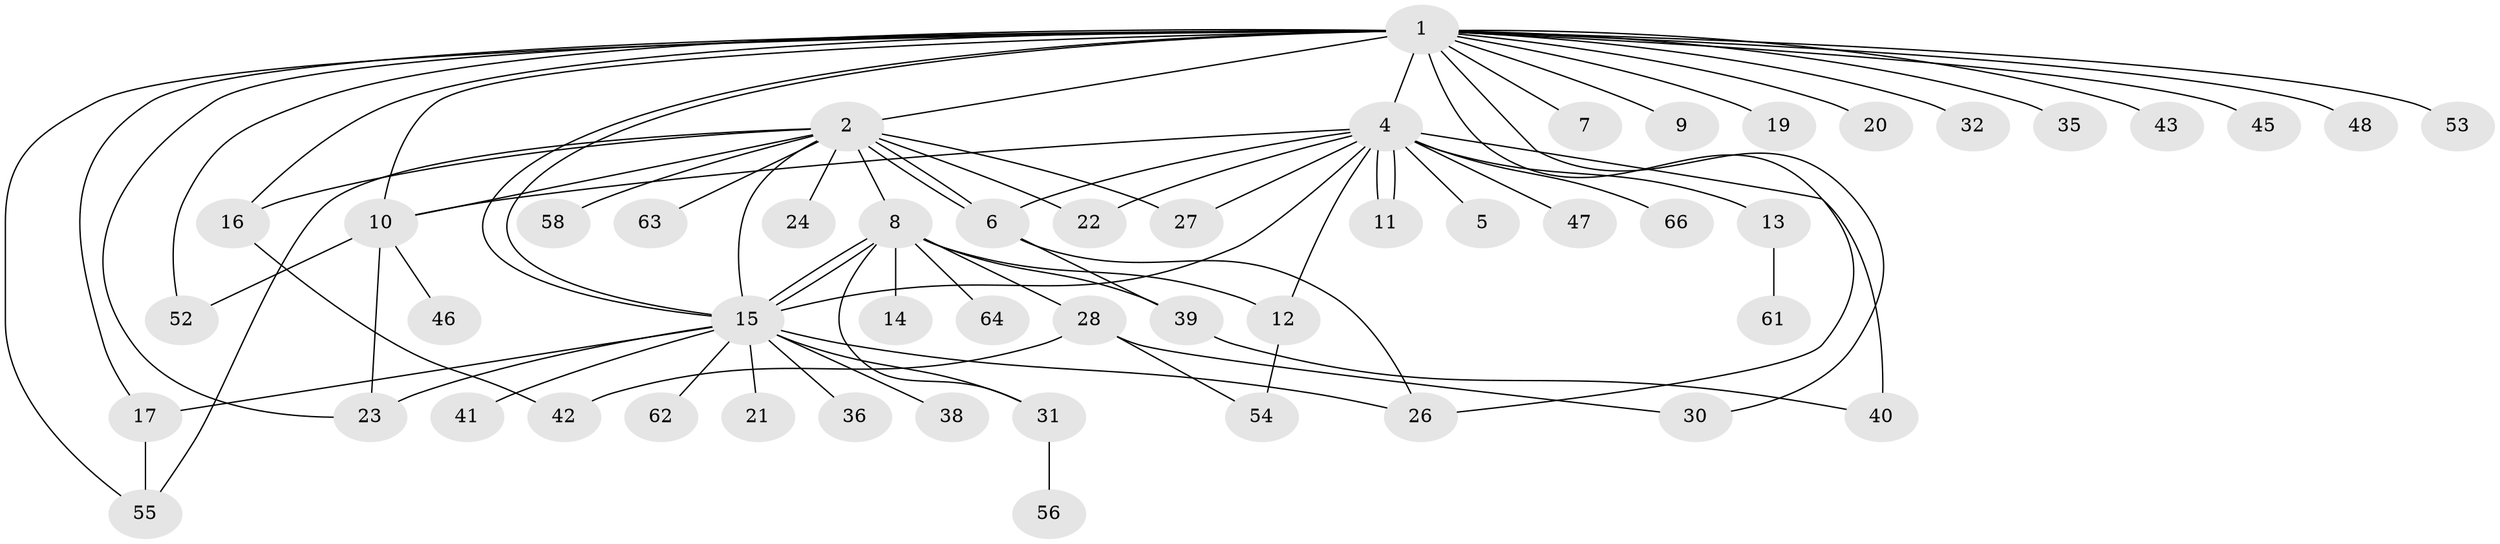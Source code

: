 // Generated by graph-tools (version 1.1) at 2025/51/02/27/25 19:51:56]
// undirected, 51 vertices, 78 edges
graph export_dot {
graph [start="1"]
  node [color=gray90,style=filled];
  1 [super="+34"];
  2 [super="+3"];
  4 [super="+60"];
  5;
  6 [super="+18"];
  7;
  8 [super="+44"];
  9 [super="+67"];
  10 [super="+33"];
  11;
  12 [super="+50"];
  13;
  14;
  15 [super="+25"];
  16 [super="+51"];
  17 [super="+37"];
  19;
  20;
  21;
  22 [super="+59"];
  23;
  24;
  26 [super="+29"];
  27;
  28 [super="+65"];
  30;
  31 [super="+49"];
  32;
  35;
  36;
  38;
  39;
  40;
  41;
  42 [super="+57"];
  43;
  45;
  46;
  47;
  48;
  52;
  53;
  54;
  55;
  56;
  58;
  61;
  62;
  63;
  64;
  66;
  1 -- 2 [weight=2];
  1 -- 4;
  1 -- 7;
  1 -- 9;
  1 -- 10 [weight=2];
  1 -- 15;
  1 -- 15;
  1 -- 16 [weight=2];
  1 -- 17;
  1 -- 19;
  1 -- 20;
  1 -- 23;
  1 -- 26 [weight=2];
  1 -- 30;
  1 -- 32;
  1 -- 35;
  1 -- 43;
  1 -- 45;
  1 -- 48;
  1 -- 52;
  1 -- 53;
  1 -- 55;
  2 -- 6;
  2 -- 6;
  2 -- 8;
  2 -- 16;
  2 -- 24;
  2 -- 58;
  2 -- 10;
  2 -- 15;
  2 -- 22;
  2 -- 55;
  2 -- 27;
  2 -- 63;
  4 -- 5;
  4 -- 6;
  4 -- 11;
  4 -- 11;
  4 -- 12;
  4 -- 13;
  4 -- 15;
  4 -- 27;
  4 -- 40;
  4 -- 47;
  4 -- 66;
  4 -- 10;
  4 -- 22;
  6 -- 26;
  6 -- 39;
  8 -- 14;
  8 -- 15;
  8 -- 15;
  8 -- 28;
  8 -- 31;
  8 -- 39;
  8 -- 64;
  8 -- 12;
  10 -- 23;
  10 -- 46;
  10 -- 52;
  12 -- 54;
  13 -- 61;
  15 -- 21;
  15 -- 23;
  15 -- 26;
  15 -- 31;
  15 -- 38;
  15 -- 41;
  15 -- 62;
  15 -- 17;
  15 -- 36;
  16 -- 42;
  17 -- 55;
  28 -- 30;
  28 -- 42;
  28 -- 54;
  31 -- 56;
  39 -- 40;
}
